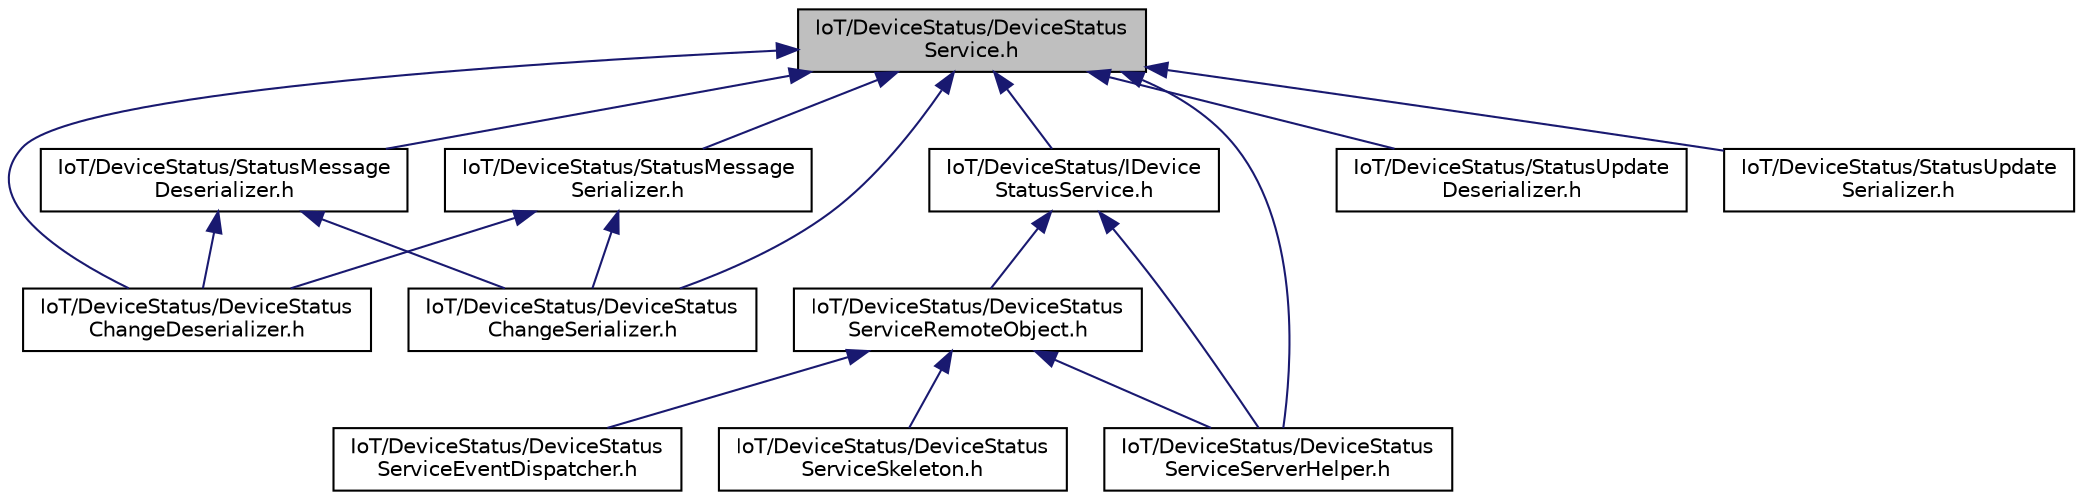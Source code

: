 digraph "IoT/DeviceStatus/DeviceStatusService.h"
{
 // LATEX_PDF_SIZE
  edge [fontname="Helvetica",fontsize="10",labelfontname="Helvetica",labelfontsize="10"];
  node [fontname="Helvetica",fontsize="10",shape=record];
  Node1 [label="IoT/DeviceStatus/DeviceStatus\lService.h",height=0.2,width=0.4,color="black", fillcolor="grey75", style="filled", fontcolor="black",tooltip=" "];
  Node1 -> Node2 [dir="back",color="midnightblue",fontsize="10",style="solid",fontname="Helvetica"];
  Node2 [label="IoT/DeviceStatus/DeviceStatus\lChangeDeserializer.h",height=0.2,width=0.4,color="black", fillcolor="white", style="filled",URL="$DeviceStatusChangeDeserializer_8h.html",tooltip=" "];
  Node1 -> Node3 [dir="back",color="midnightblue",fontsize="10",style="solid",fontname="Helvetica"];
  Node3 [label="IoT/DeviceStatus/StatusMessage\lDeserializer.h",height=0.2,width=0.4,color="black", fillcolor="white", style="filled",URL="$StatusMessageDeserializer_8h.html",tooltip=" "];
  Node3 -> Node2 [dir="back",color="midnightblue",fontsize="10",style="solid",fontname="Helvetica"];
  Node3 -> Node4 [dir="back",color="midnightblue",fontsize="10",style="solid",fontname="Helvetica"];
  Node4 [label="IoT/DeviceStatus/DeviceStatus\lChangeSerializer.h",height=0.2,width=0.4,color="black", fillcolor="white", style="filled",URL="$DeviceStatusChangeSerializer_8h.html",tooltip=" "];
  Node1 -> Node5 [dir="back",color="midnightblue",fontsize="10",style="solid",fontname="Helvetica"];
  Node5 [label="IoT/DeviceStatus/StatusMessage\lSerializer.h",height=0.2,width=0.4,color="black", fillcolor="white", style="filled",URL="$StatusMessageSerializer_8h.html",tooltip=" "];
  Node5 -> Node2 [dir="back",color="midnightblue",fontsize="10",style="solid",fontname="Helvetica"];
  Node5 -> Node4 [dir="back",color="midnightblue",fontsize="10",style="solid",fontname="Helvetica"];
  Node1 -> Node4 [dir="back",color="midnightblue",fontsize="10",style="solid",fontname="Helvetica"];
  Node1 -> Node6 [dir="back",color="midnightblue",fontsize="10",style="solid",fontname="Helvetica"];
  Node6 [label="IoT/DeviceStatus/IDevice\lStatusService.h",height=0.2,width=0.4,color="black", fillcolor="white", style="filled",URL="$IDeviceStatusService_8h.html",tooltip=" "];
  Node6 -> Node7 [dir="back",color="midnightblue",fontsize="10",style="solid",fontname="Helvetica"];
  Node7 [label="IoT/DeviceStatus/DeviceStatus\lServiceRemoteObject.h",height=0.2,width=0.4,color="black", fillcolor="white", style="filled",URL="$DeviceStatusServiceRemoteObject_8h.html",tooltip=" "];
  Node7 -> Node8 [dir="back",color="midnightblue",fontsize="10",style="solid",fontname="Helvetica"];
  Node8 [label="IoT/DeviceStatus/DeviceStatus\lServiceEventDispatcher.h",height=0.2,width=0.4,color="black", fillcolor="white", style="filled",URL="$DeviceStatusServiceEventDispatcher_8h.html",tooltip=" "];
  Node7 -> Node9 [dir="back",color="midnightblue",fontsize="10",style="solid",fontname="Helvetica"];
  Node9 [label="IoT/DeviceStatus/DeviceStatus\lServiceServerHelper.h",height=0.2,width=0.4,color="black", fillcolor="white", style="filled",URL="$DeviceStatusServiceServerHelper_8h.html",tooltip=" "];
  Node7 -> Node10 [dir="back",color="midnightblue",fontsize="10",style="solid",fontname="Helvetica"];
  Node10 [label="IoT/DeviceStatus/DeviceStatus\lServiceSkeleton.h",height=0.2,width=0.4,color="black", fillcolor="white", style="filled",URL="$DeviceStatusServiceSkeleton_8h.html",tooltip=" "];
  Node6 -> Node9 [dir="back",color="midnightblue",fontsize="10",style="solid",fontname="Helvetica"];
  Node1 -> Node9 [dir="back",color="midnightblue",fontsize="10",style="solid",fontname="Helvetica"];
  Node1 -> Node11 [dir="back",color="midnightblue",fontsize="10",style="solid",fontname="Helvetica"];
  Node11 [label="IoT/DeviceStatus/StatusUpdate\lDeserializer.h",height=0.2,width=0.4,color="black", fillcolor="white", style="filled",URL="$StatusUpdateDeserializer_8h.html",tooltip=" "];
  Node1 -> Node12 [dir="back",color="midnightblue",fontsize="10",style="solid",fontname="Helvetica"];
  Node12 [label="IoT/DeviceStatus/StatusUpdate\lSerializer.h",height=0.2,width=0.4,color="black", fillcolor="white", style="filled",URL="$StatusUpdateSerializer_8h.html",tooltip=" "];
}
